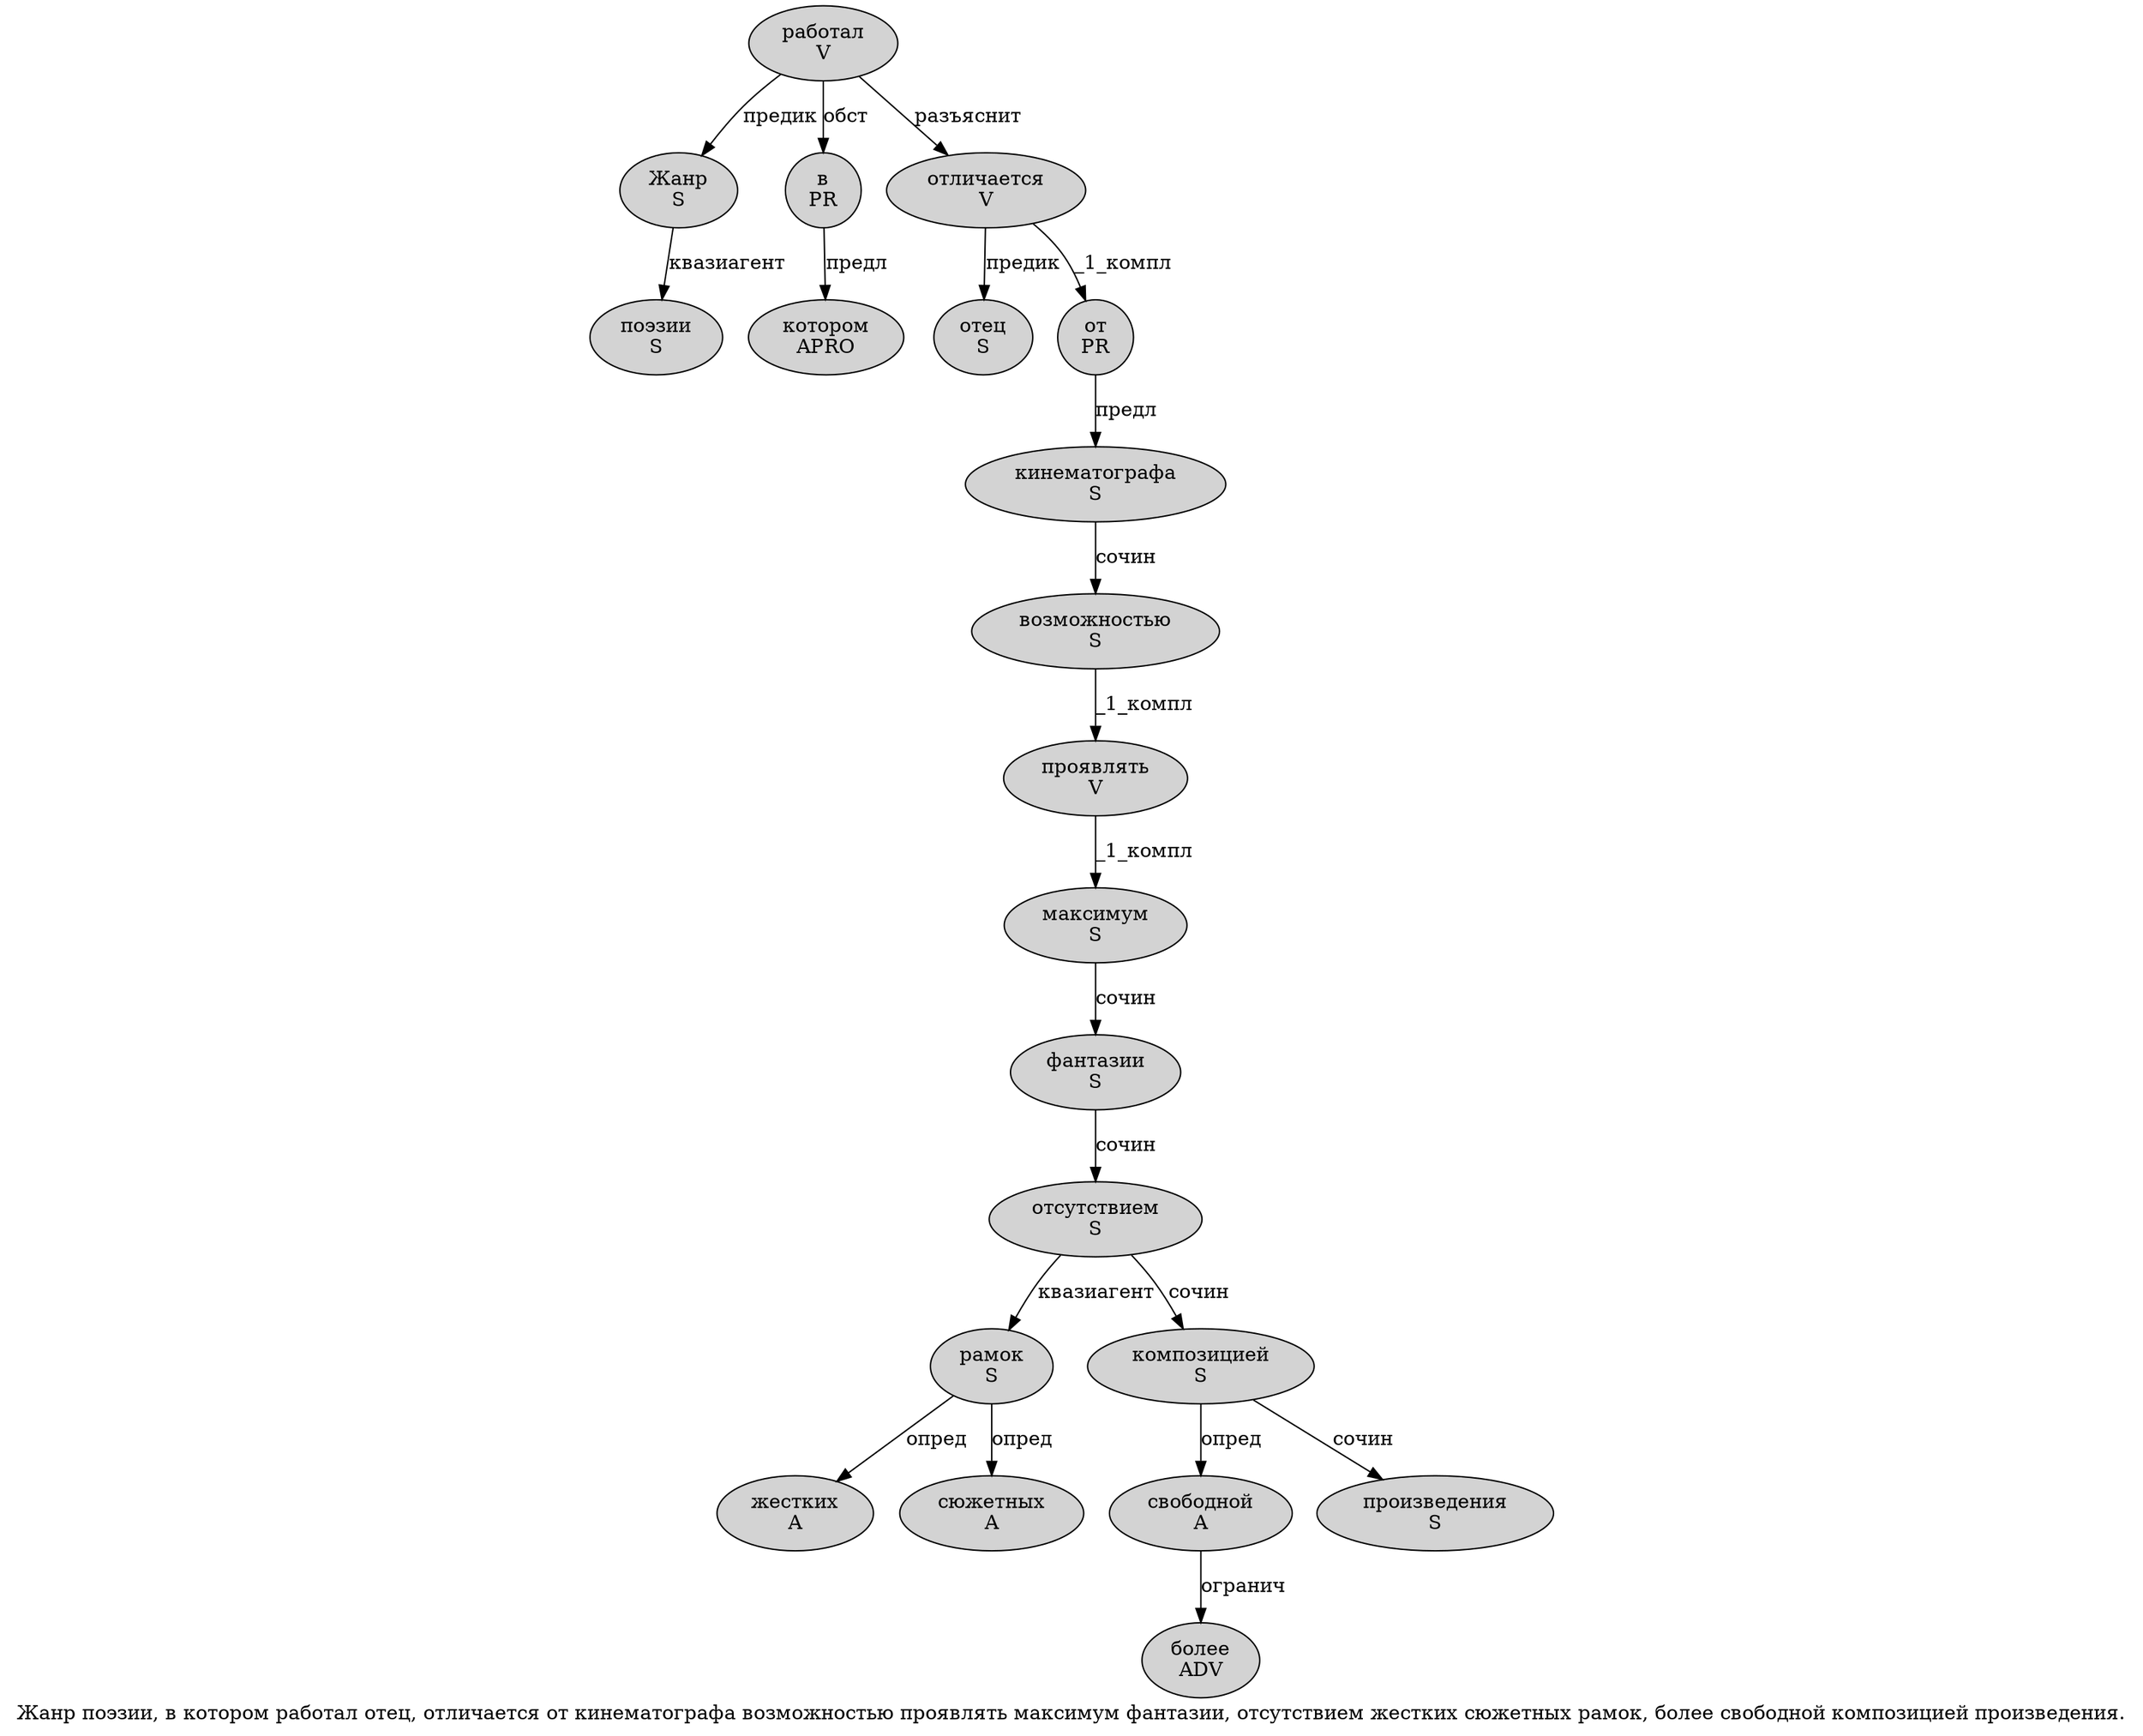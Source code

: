 digraph SENTENCE_2028 {
	graph [label="Жанр поэзии, в котором работал отец, отличается от кинематографа возможностью проявлять максимум фантазии, отсутствием жестких сюжетных рамок, более свободной композицией произведения."]
	node [style=filled]
		0 [label="Жанр
S" color="" fillcolor=lightgray penwidth=1 shape=ellipse]
		1 [label="поэзии
S" color="" fillcolor=lightgray penwidth=1 shape=ellipse]
		3 [label="в
PR" color="" fillcolor=lightgray penwidth=1 shape=ellipse]
		4 [label="котором
APRO" color="" fillcolor=lightgray penwidth=1 shape=ellipse]
		5 [label="работал
V" color="" fillcolor=lightgray penwidth=1 shape=ellipse]
		6 [label="отец
S" color="" fillcolor=lightgray penwidth=1 shape=ellipse]
		8 [label="отличается
V" color="" fillcolor=lightgray penwidth=1 shape=ellipse]
		9 [label="от
PR" color="" fillcolor=lightgray penwidth=1 shape=ellipse]
		10 [label="кинематографа
S" color="" fillcolor=lightgray penwidth=1 shape=ellipse]
		11 [label="возможностью
S" color="" fillcolor=lightgray penwidth=1 shape=ellipse]
		12 [label="проявлять
V" color="" fillcolor=lightgray penwidth=1 shape=ellipse]
		13 [label="максимум
S" color="" fillcolor=lightgray penwidth=1 shape=ellipse]
		14 [label="фантазии
S" color="" fillcolor=lightgray penwidth=1 shape=ellipse]
		16 [label="отсутствием
S" color="" fillcolor=lightgray penwidth=1 shape=ellipse]
		17 [label="жестких
A" color="" fillcolor=lightgray penwidth=1 shape=ellipse]
		18 [label="сюжетных
A" color="" fillcolor=lightgray penwidth=1 shape=ellipse]
		19 [label="рамок
S" color="" fillcolor=lightgray penwidth=1 shape=ellipse]
		21 [label="более
ADV" color="" fillcolor=lightgray penwidth=1 shape=ellipse]
		22 [label="свободной
A" color="" fillcolor=lightgray penwidth=1 shape=ellipse]
		23 [label="композицией
S" color="" fillcolor=lightgray penwidth=1 shape=ellipse]
		24 [label="произведения
S" color="" fillcolor=lightgray penwidth=1 shape=ellipse]
			0 -> 1 [label="квазиагент"]
			3 -> 4 [label="предл"]
			8 -> 6 [label="предик"]
			8 -> 9 [label="_1_компл"]
			23 -> 22 [label="опред"]
			23 -> 24 [label="сочин"]
			12 -> 13 [label="_1_компл"]
			5 -> 0 [label="предик"]
			5 -> 3 [label="обст"]
			5 -> 8 [label="разъяснит"]
			10 -> 11 [label="сочин"]
			14 -> 16 [label="сочин"]
			19 -> 17 [label="опред"]
			19 -> 18 [label="опред"]
			9 -> 10 [label="предл"]
			11 -> 12 [label="_1_компл"]
			16 -> 19 [label="квазиагент"]
			16 -> 23 [label="сочин"]
			22 -> 21 [label="огранич"]
			13 -> 14 [label="сочин"]
}